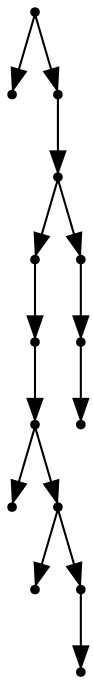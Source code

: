 digraph {
  14 [shape=point];
  0 [shape=point];
  13 [shape=point];
  12 [shape=point];
  8 [shape=point];
  7 [shape=point];
  6 [shape=point];
  1 [shape=point];
  5 [shape=point];
  2 [shape=point];
  4 [shape=point];
  3 [shape=point];
  11 [shape=point];
  10 [shape=point];
  9 [shape=point];
14 -> 0;
14 -> 13;
13 -> 12;
12 -> 8;
8 -> 7;
7 -> 6;
6 -> 1;
6 -> 5;
5 -> 2;
5 -> 4;
4 -> 3;
12 -> 11;
11 -> 10;
10 -> 9;
}

